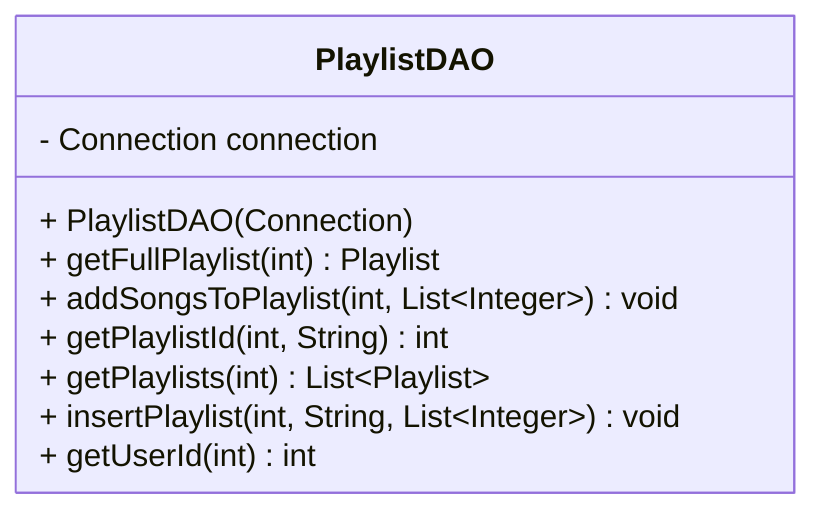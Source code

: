 ---
config:
  htmlLabels: false
---

classDiagram
direction BT
class PlaylistDAO {
  + PlaylistDAO(Connection)
  - Connection connection
  + getFullPlaylist(int) Playlist
  + addSongsToPlaylist(int, List~Integer~) void
  + getPlaylistId(int, String) int
  + getPlaylists(int) List~Playlist~
  + insertPlaylist(int, String, List~Integer~) void
  + getUserId(int) int
}
